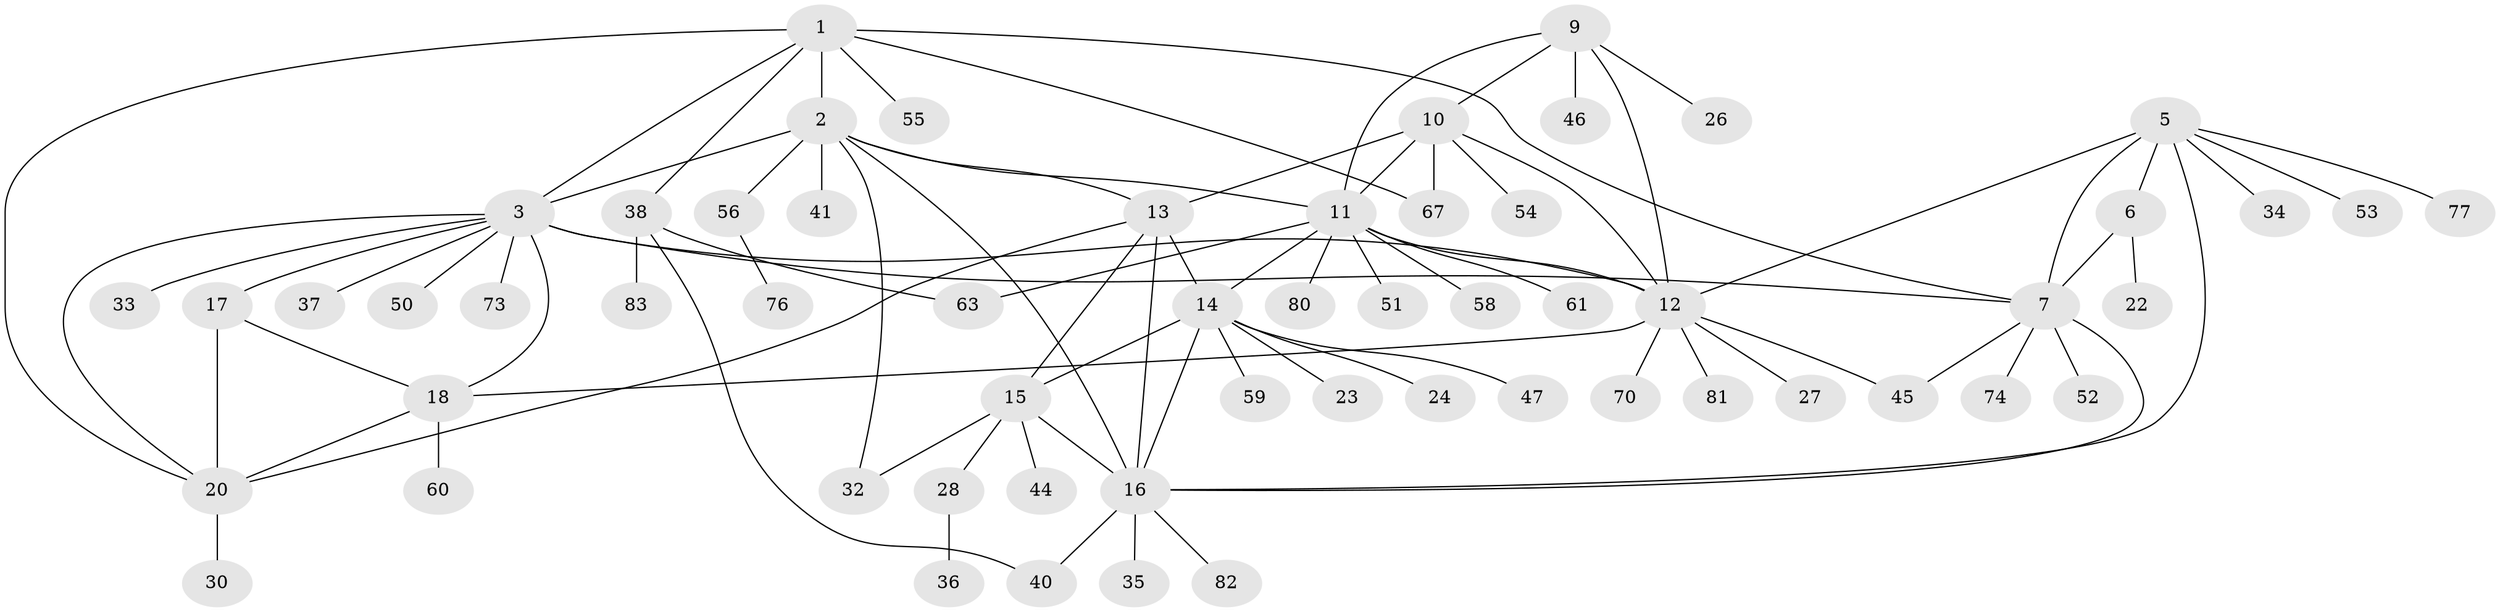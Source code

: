 // Generated by graph-tools (version 1.1) at 2025/24/03/03/25 07:24:14]
// undirected, 59 vertices, 85 edges
graph export_dot {
graph [start="1"]
  node [color=gray90,style=filled];
  1 [super="+4"];
  2 [super="+29"];
  3 [super="+19"];
  5 [super="+39"];
  6 [super="+71"];
  7 [super="+8"];
  9 [super="+49"];
  10 [super="+62"];
  11 [super="+78"];
  12 [super="+25"];
  13 [super="+69"];
  14 [super="+31"];
  15 [super="+21"];
  16 [super="+43"];
  17;
  18 [super="+42"];
  20 [super="+65"];
  22;
  23;
  24 [super="+48"];
  26;
  27;
  28;
  30;
  32;
  33 [super="+64"];
  34;
  35 [super="+68"];
  36 [super="+79"];
  37;
  38 [super="+57"];
  40;
  41;
  44;
  45;
  46;
  47;
  50;
  51 [super="+66"];
  52;
  53;
  54;
  55;
  56;
  58;
  59;
  60;
  61;
  63;
  67 [super="+72"];
  70 [super="+75"];
  73;
  74;
  76;
  77;
  80;
  81;
  82;
  83;
  1 -- 2 [weight=2];
  1 -- 3 [weight=2];
  1 -- 55;
  1 -- 38;
  1 -- 7;
  1 -- 67;
  1 -- 20;
  2 -- 3;
  2 -- 11;
  2 -- 16;
  2 -- 32;
  2 -- 41;
  2 -- 56;
  2 -- 13;
  3 -- 50;
  3 -- 33;
  3 -- 37;
  3 -- 7;
  3 -- 73;
  3 -- 17;
  3 -- 18;
  3 -- 20;
  3 -- 12;
  5 -- 6;
  5 -- 7 [weight=2];
  5 -- 12;
  5 -- 34;
  5 -- 16;
  5 -- 53;
  5 -- 77;
  6 -- 7 [weight=2];
  6 -- 22;
  7 -- 16;
  7 -- 52;
  7 -- 74;
  7 -- 45;
  9 -- 10;
  9 -- 11;
  9 -- 12;
  9 -- 26;
  9 -- 46;
  10 -- 11;
  10 -- 12;
  10 -- 13;
  10 -- 54;
  10 -- 67;
  11 -- 12;
  11 -- 51;
  11 -- 58;
  11 -- 61;
  11 -- 63;
  11 -- 80;
  11 -- 14;
  12 -- 18;
  12 -- 27;
  12 -- 81;
  12 -- 45;
  12 -- 70;
  13 -- 14;
  13 -- 15;
  13 -- 16;
  13 -- 20;
  14 -- 15;
  14 -- 16;
  14 -- 23;
  14 -- 24;
  14 -- 59;
  14 -- 47;
  15 -- 16;
  15 -- 28;
  15 -- 32;
  15 -- 44;
  16 -- 35;
  16 -- 40;
  16 -- 82;
  17 -- 18;
  17 -- 20;
  18 -- 20;
  18 -- 60;
  20 -- 30;
  28 -- 36;
  38 -- 40;
  38 -- 83;
  38 -- 63;
  56 -- 76;
}
